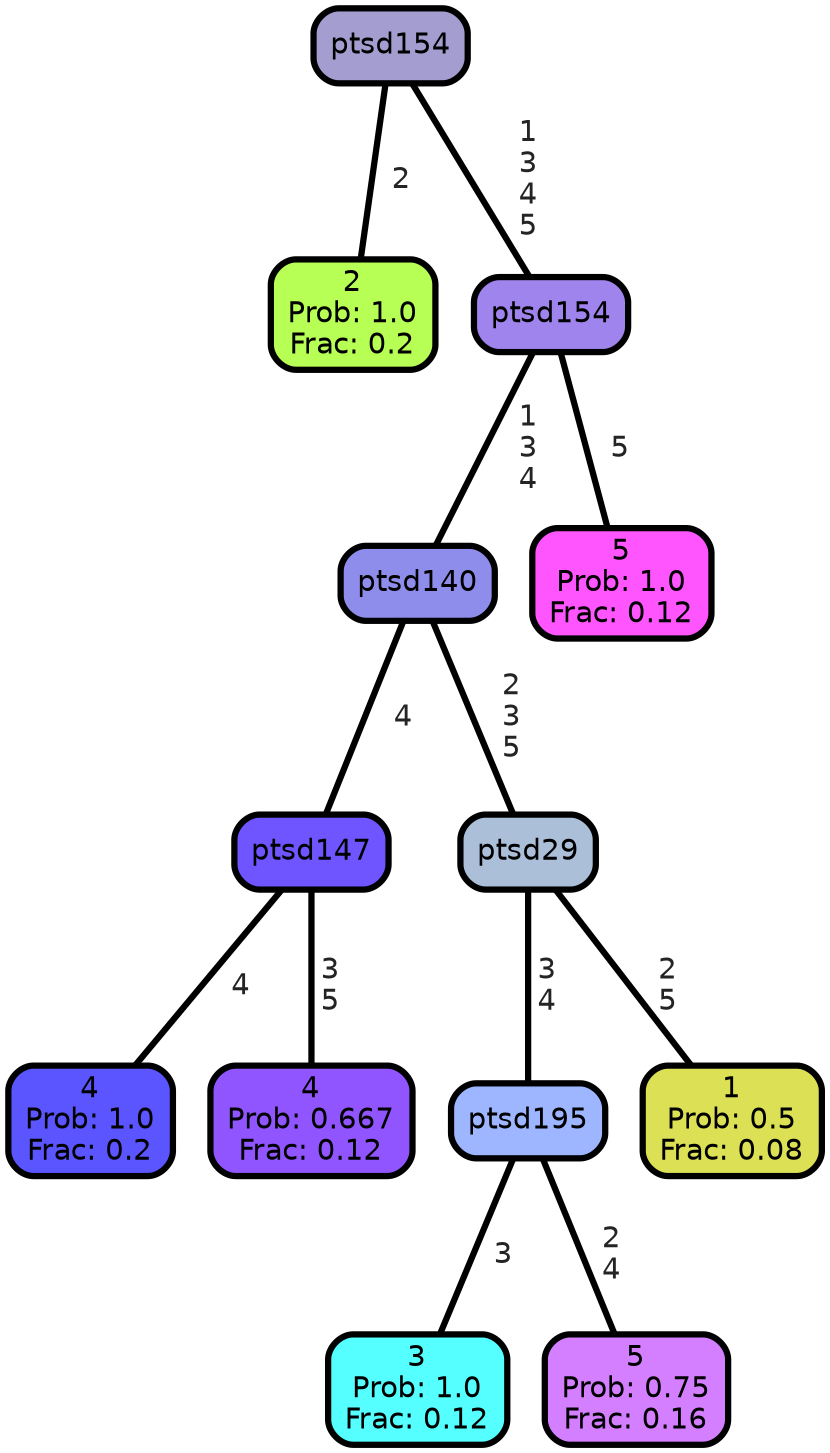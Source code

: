 graph Tree {
node [shape=box, style="filled, rounded",color="black",penwidth="3",fontcolor="black",                 fontname=helvetica] ;
graph [ranksep="0 equally", splines=straight,                 bgcolor=transparent, dpi=200] ;
edge [fontname=helvetica, fontweight=bold,fontcolor=grey14,color=black] ;
0 [label="2
Prob: 1.0
Frac: 0.2", fillcolor="#b8ff55"] ;
1 [label="ptsd154", fillcolor="#a49dcf"] ;
2 [label="4
Prob: 1.0
Frac: 0.2", fillcolor="#5a55ff"] ;
3 [label="ptsd147", fillcolor="#6e55ff"] ;
4 [label="4
Prob: 0.667
Frac: 0.12", fillcolor="#9155ff"] ;
5 [label="ptsd140", fillcolor="#8e8deb"] ;
6 [label="3
Prob: 1.0
Frac: 0.12", fillcolor="#55ffff"] ;
7 [label="ptsd195", fillcolor="#9db6ff"] ;
8 [label="5
Prob: 0.75
Frac: 0.16", fillcolor="#d47fff"] ;
9 [label="ptsd29", fillcolor="#abbfd9"] ;
10 [label="1
Prob: 0.5
Frac: 0.08", fillcolor="#dbe055"] ;
11 [label="ptsd154", fillcolor="#9f84ee"] ;
12 [label="5
Prob: 1.0
Frac: 0.12", fillcolor="#ff55ff"] ;
1 -- 0 [label=" 2",penwidth=3] ;
1 -- 11 [label=" 1\n 3\n 4\n 5",penwidth=3] ;
3 -- 2 [label=" 4",penwidth=3] ;
3 -- 4 [label=" 3\n 5",penwidth=3] ;
5 -- 3 [label=" 4",penwidth=3] ;
5 -- 9 [label=" 2\n 3\n 5",penwidth=3] ;
7 -- 6 [label=" 3",penwidth=3] ;
7 -- 8 [label=" 2\n 4",penwidth=3] ;
9 -- 7 [label=" 3\n 4",penwidth=3] ;
9 -- 10 [label=" 2\n 5",penwidth=3] ;
11 -- 5 [label=" 1\n 3\n 4",penwidth=3] ;
11 -- 12 [label=" 5",penwidth=3] ;
{rank = same;}}